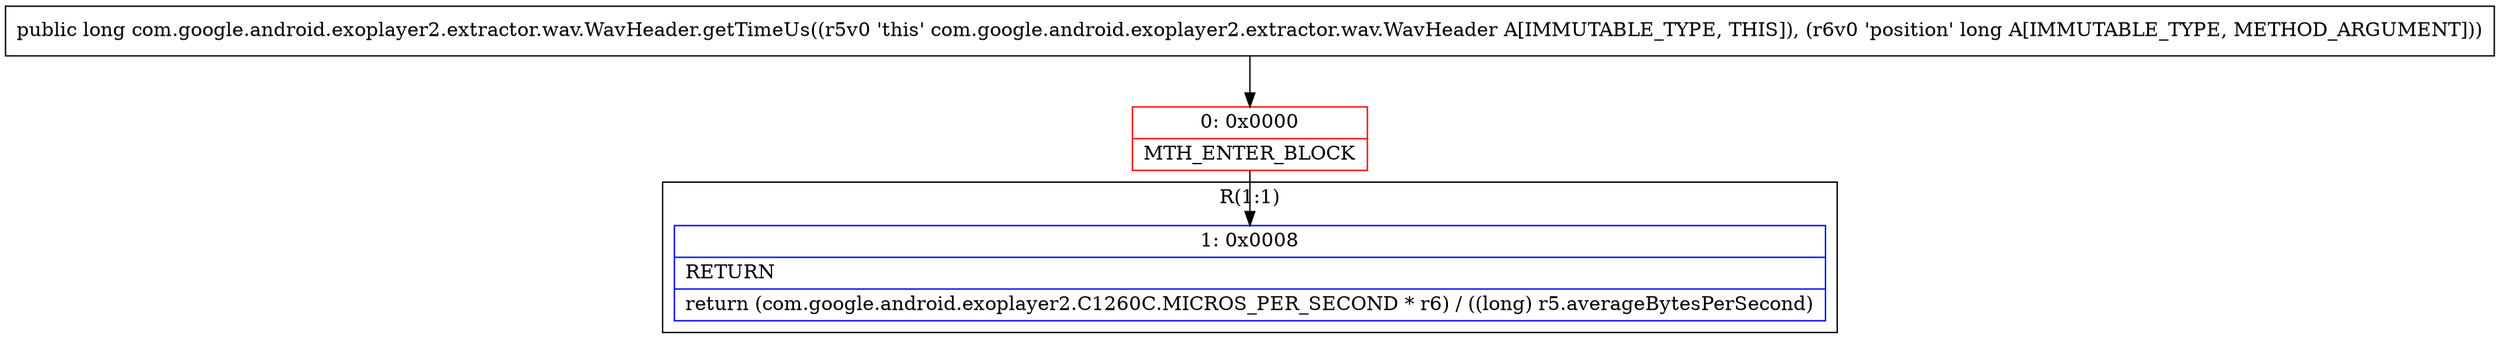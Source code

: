 digraph "CFG forcom.google.android.exoplayer2.extractor.wav.WavHeader.getTimeUs(J)J" {
subgraph cluster_Region_1056725013 {
label = "R(1:1)";
node [shape=record,color=blue];
Node_1 [shape=record,label="{1\:\ 0x0008|RETURN\l|return (com.google.android.exoplayer2.C1260C.MICROS_PER_SECOND * r6) \/ ((long) r5.averageBytesPerSecond)\l}"];
}
Node_0 [shape=record,color=red,label="{0\:\ 0x0000|MTH_ENTER_BLOCK\l}"];
MethodNode[shape=record,label="{public long com.google.android.exoplayer2.extractor.wav.WavHeader.getTimeUs((r5v0 'this' com.google.android.exoplayer2.extractor.wav.WavHeader A[IMMUTABLE_TYPE, THIS]), (r6v0 'position' long A[IMMUTABLE_TYPE, METHOD_ARGUMENT])) }"];
MethodNode -> Node_0;
Node_0 -> Node_1;
}

